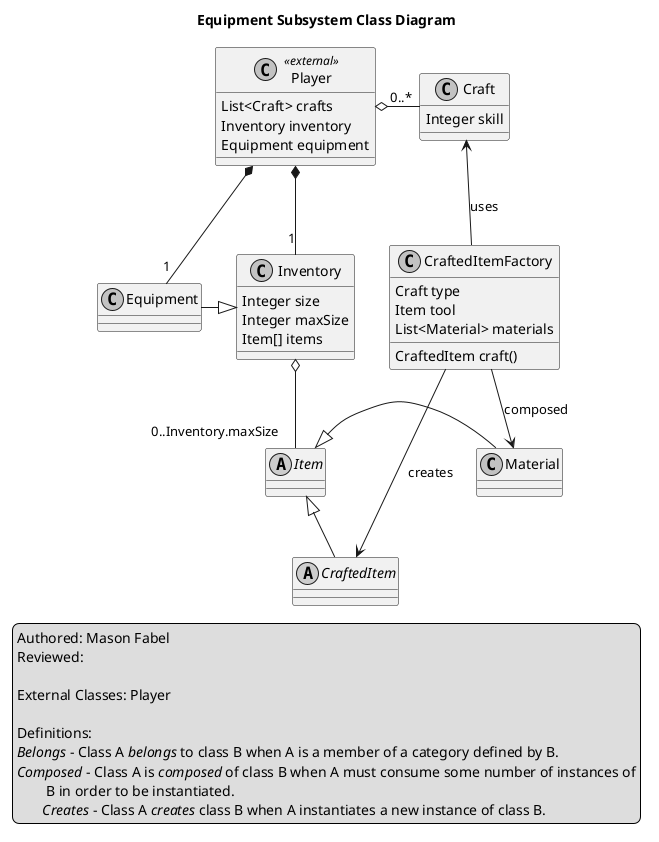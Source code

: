 @startuml
skinparam monochrome true
skinparam shadowing false

title Equipment Subsystem Class Diagram
legend left
	Authored: Mason Fabel
	Reviewed:

	External Classes: Player

	Definitions:
	<i>Belongs</i> - Class A <i>belongs</i> to class B when A is a member of a category defined by B.
	<i>Composed</i> - Class A is <i>composed</i> of class B when A must consume some number of instances of
		B in order to be instantiated.
        <i>Creates</i> - Class A <i>creates</i> class B when A instantiates a new instance of class B.
endlegend

class Player <<external>> {
	List<Craft> crafts
	Inventory inventory
	Equipment equipment
}
Player o-right- "0..*" Craft
Player *-down- "1" Equipment
Player *-down- "1" Inventory

class Craft {
	Integer skill
}

class Inventory {
	Integer size
	Integer maxSize
	Item[] items
	
}
Inventory o-down- "0..Inventory.maxSize" Item

class Equipment {
}
Equipment -right-|> Inventory

abstract class Item

class CraftedItemFactory{
	Craft type
	Item tool
	List<Material> materials
	CraftedItem craft()
}
CraftedItemFactory -up-> Craft : uses
CraftedItemFactory -down-> Material : composed
CraftedItemFactory -down-> CraftedItem : creates

class Material
Material -left-|> Item

abstract class CraftedItem
CraftedItem -up-|> Item

@enduml
